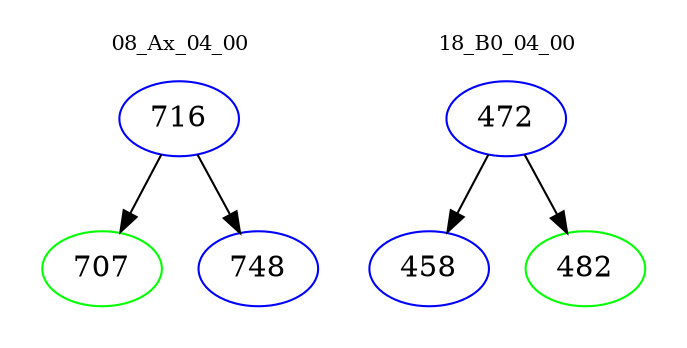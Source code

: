digraph{
subgraph cluster_0 {
color = white
label = "08_Ax_04_00";
fontsize=10;
T0_716 [label="716", color="blue"]
T0_716 -> T0_707 [color="black"]
T0_707 [label="707", color="green"]
T0_716 -> T0_748 [color="black"]
T0_748 [label="748", color="blue"]
}
subgraph cluster_1 {
color = white
label = "18_B0_04_00";
fontsize=10;
T1_472 [label="472", color="blue"]
T1_472 -> T1_458 [color="black"]
T1_458 [label="458", color="blue"]
T1_472 -> T1_482 [color="black"]
T1_482 [label="482", color="green"]
}
}
